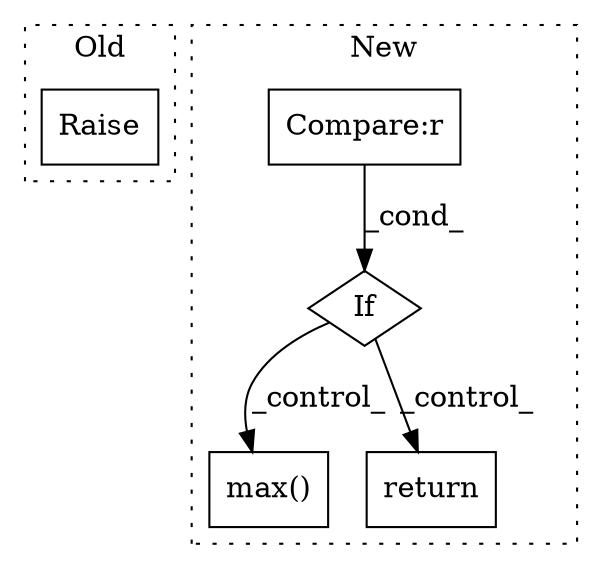 digraph G {
subgraph cluster0 {
1 [label="Raise" a="91" s="11200" l="6" shape="box"];
label = "Old";
style="dotted";
}
subgraph cluster1 {
2 [label="max()" a="75" s="12746,12768" l="10,1" shape="box"];
3 [label="Compare:r" a="40" s="12647" l="16" shape="box"];
4 [label="If" a="96" s="12644" l="3" shape="diamond"];
5 [label="return" a="93" s="12673" l="7" shape="box"];
label = "New";
style="dotted";
}
3 -> 4 [label="_cond_"];
4 -> 2 [label="_control_"];
4 -> 5 [label="_control_"];
}